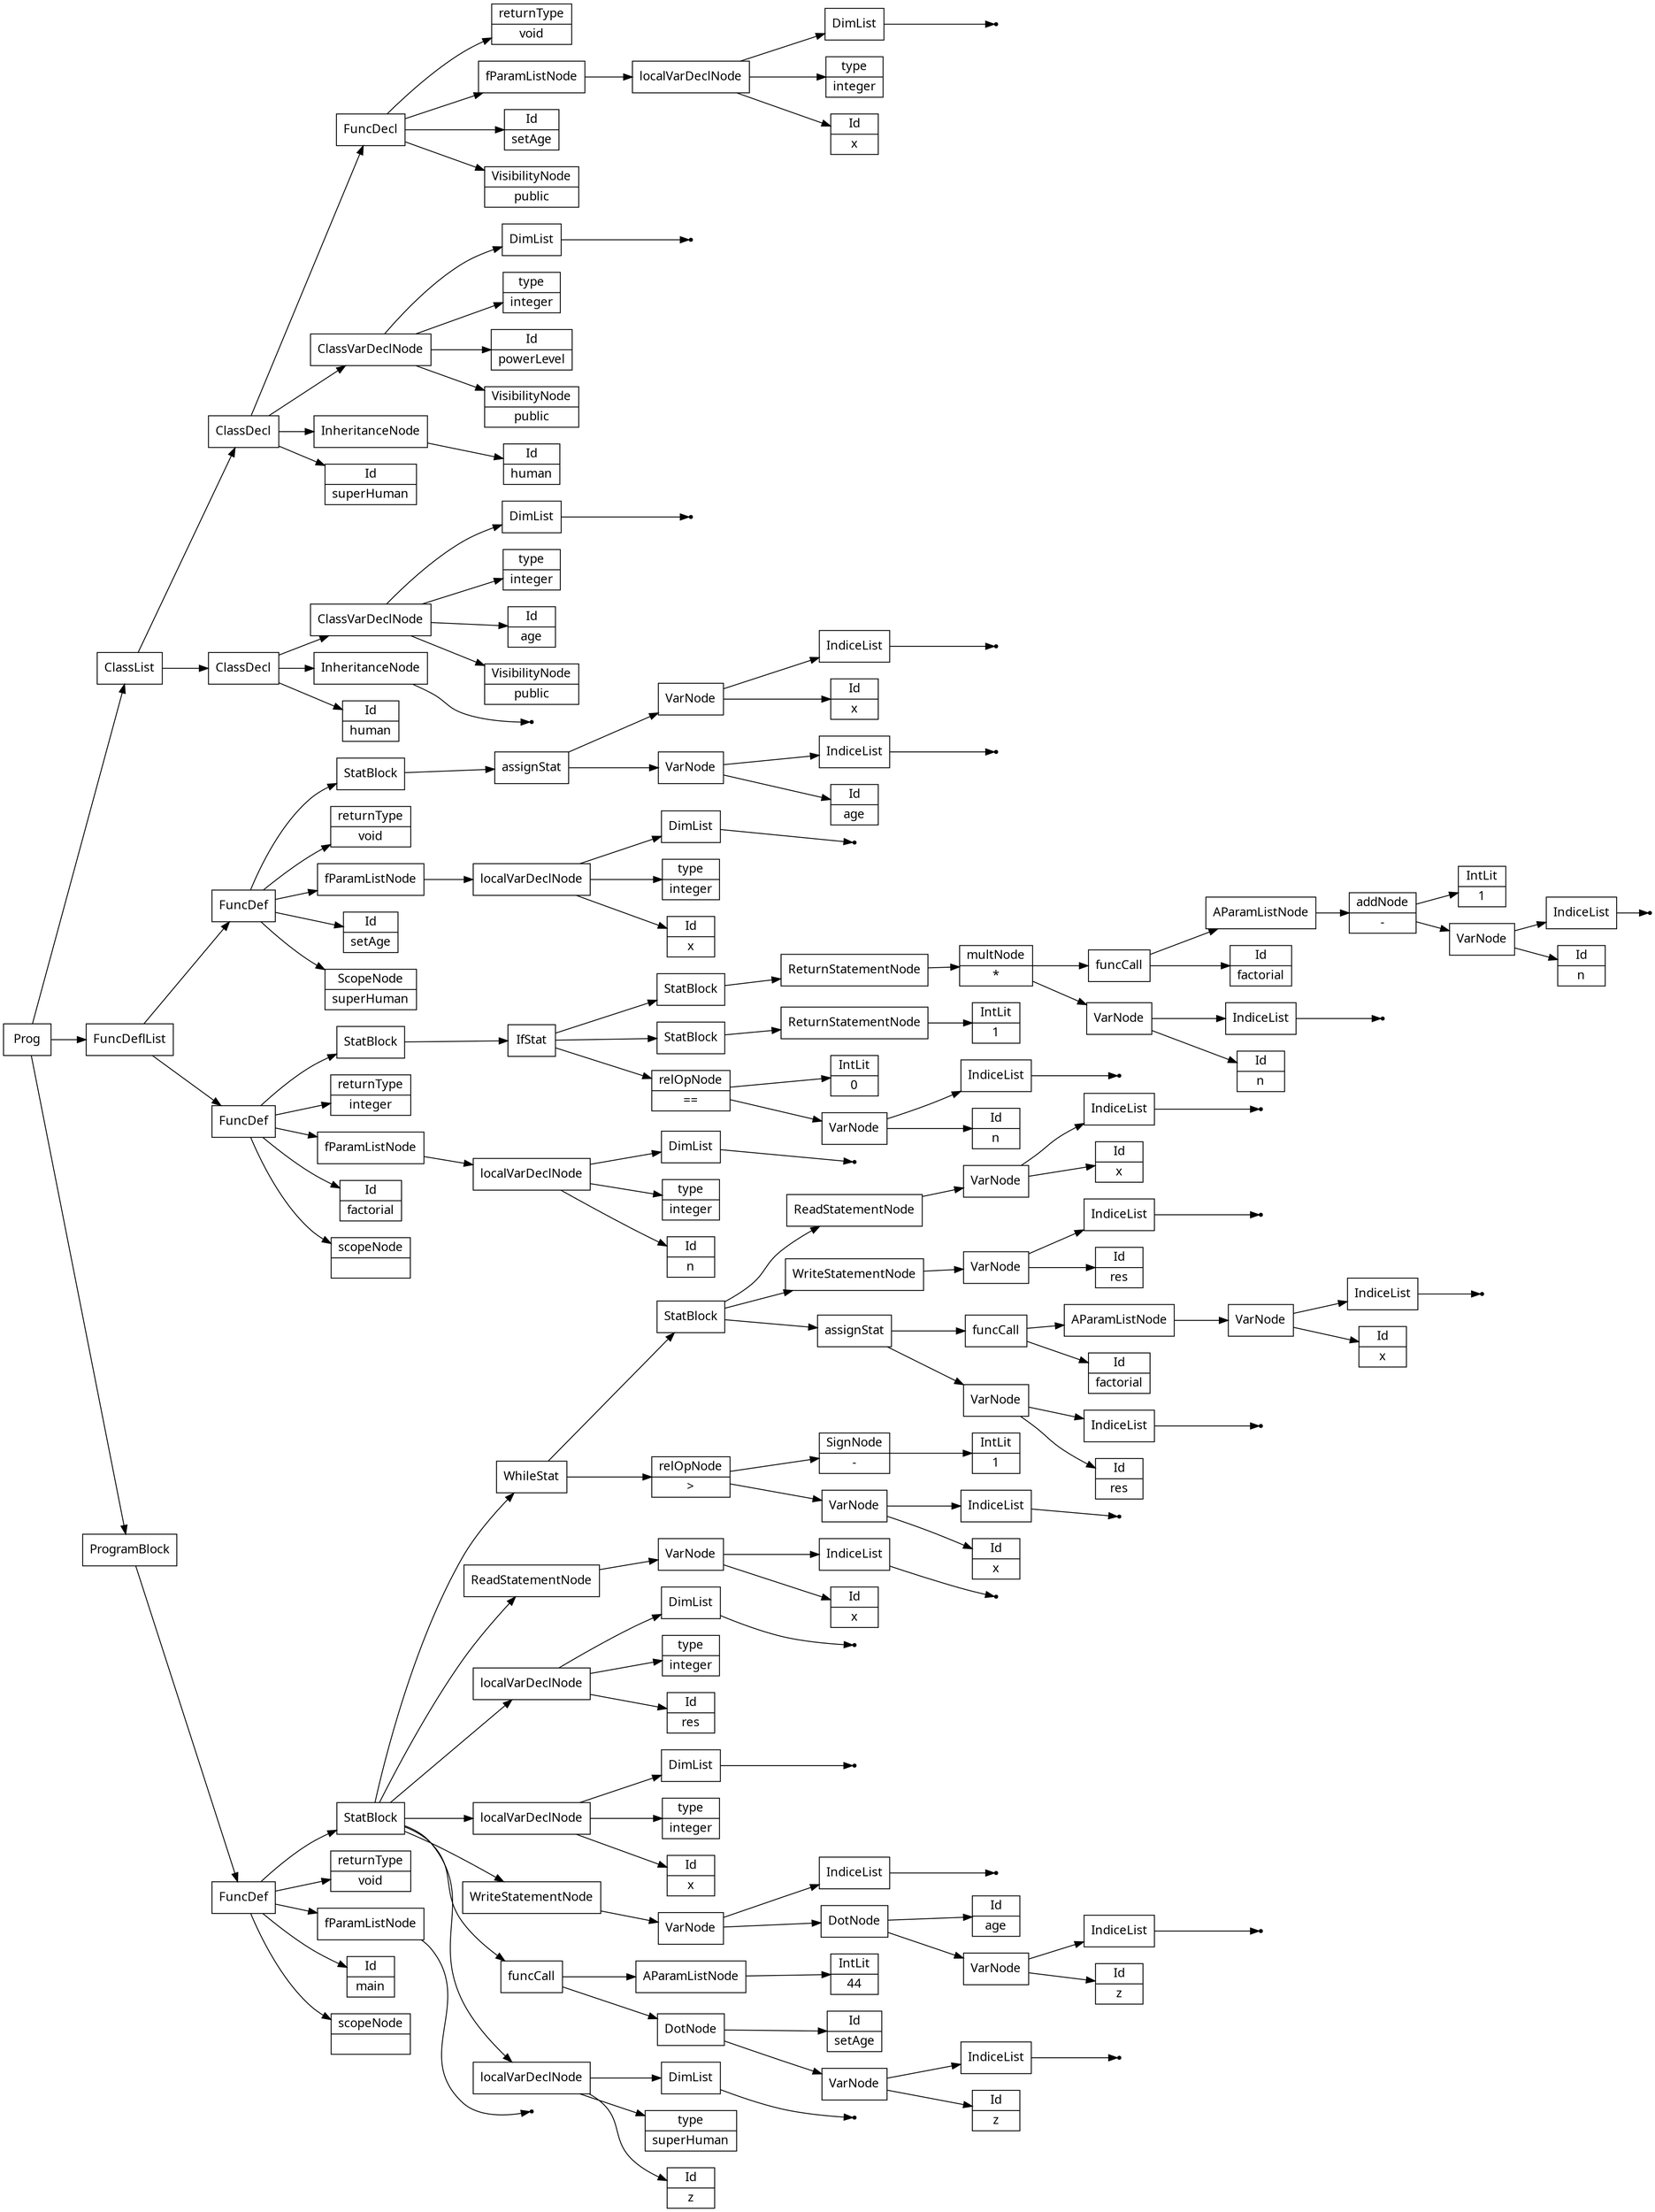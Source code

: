 digraph AST {
node [shape=record];
 node [fontname=Sans];charset="UTF-8" splines=true splines=spline rankdir =LR ordering="out"
1[label="scopeNode| "];
none3[shape="point"];
4[label="fParamListNode"];
4->none3;
5[label="returnType|void"];
7[label="Id|z"];
8[label="type|superHuman"];
none10[shape="point"];
11[label="DimList"];
11->none10;
12[label="localVarDeclNode"];
12->11;
12->8;
12->7;
13[label="Id|z"];
none15[shape="point"];
16[label="IndiceList"];
16->none15;
17[label="VarNode"];
17->16;
17->13;
18[label="Id|setAge"];
19[label="DotNode"];
19->18;
19->17;
21[label="IntLit|44"];
22[label="AParamListNode"];
22->21;
23[label="funcCall"];
23->22;
23->19;
24[label="Id|z"];
none26[shape="point"];
27[label="IndiceList"];
27->none26;
28[label="VarNode"];
28->27;
28->24;
29[label="Id|age"];
30[label="DotNode"];
30->29;
30->28;
none32[shape="point"];
33[label="IndiceList"];
33->none32;
34[label="VarNode"];
34->33;
34->30;
35[label="WriteStatementNode"];
35->34;
36[label="Id|x"];
37[label="type|integer"];
none39[shape="point"];
40[label="DimList"];
40->none39;
41[label="localVarDeclNode"];
41->40;
41->37;
41->36;
42[label="Id|res"];
43[label="type|integer"];
none45[shape="point"];
46[label="DimList"];
46->none45;
47[label="localVarDeclNode"];
47->46;
47->43;
47->42;
48[label="ReadStatementNode"];
49[label="Id|x"];
none51[shape="point"];
52[label="IndiceList"];
52->none51;
53[label="VarNode"];
53->52;
53->49;
48->53;
54[label="Id|x"];
none56[shape="point"];
57[label="IndiceList"];
57->none56;
58[label="VarNode"];
58->57;
58->54;
59[label="relOpNode|\>"];
60[label="SignNode|-"];
61[label="IntLit|1"];
60->61;
59->60;
59->58;
63[label="Id|res"];
none65[shape="point"];
66[label="IndiceList"];
66->none65;
67[label="VarNode"];
67->66;
67->63;
68[label="Id|factorial"];
70[label="Id|x"];
none72[shape="point"];
73[label="IndiceList"];
73->none72;
74[label="VarNode"];
74->73;
74->70;
75[label="AParamListNode"];
75->74;
76[label="funcCall"];
76->75;
76->68;
77[label="assignStat"];
77->76;
77->67;
78[label="Id|res"];
none80[shape="point"];
81[label="IndiceList"];
81->none80;
82[label="VarNode"];
82->81;
82->78;
83[label="WriteStatementNode"];
83->82;
84[label="ReadStatementNode"];
85[label="Id|x"];
none87[shape="point"];
88[label="IndiceList"];
88->none87;
89[label="VarNode"];
89->88;
89->85;
84->89;
90[label="StatBlock"];
90->84;
90->83;
90->77;
91[label="WhileStat"];
91->90;
91->59;
92[label="StatBlock"];
92->91;
92->48;
92->47;
92->41;
92->35;
92->23;
92->12;
93[label="FuncDef"];
0[label="Id|main"];
93->92;
93->5;
93->4;
93->0;
93->1;
95[label="scopeNode| "];
97[label="Id|n"];
98[label="type|integer"];
none100[shape="point"];
101[label="DimList"];
101->none100;
102[label="localVarDeclNode"];
102->101;
102->98;
102->97;
103[label="fParamListNode"];
103->102;
104[label="returnType|integer"];
106[label="Id|n"];
none108[shape="point"];
109[label="IndiceList"];
109->none108;
110[label="VarNode"];
110->109;
110->106;
111[label="relOpNode|\=="];
112[label="IntLit|0"];
111->112;
111->110;
114[label="IntLit|1"];
115[label="ReturnStatementNode"];
115->114;
116[label="StatBlock"];
116->115;
118[label="Id|n"];
none120[shape="point"];
121[label="IndiceList"];
121->none120;
122[label="VarNode"];
122->121;
122->118;
123[label="multNode|*"];
124[label="Id|factorial"];
126[label="Id|n"];
none128[shape="point"];
129[label="IndiceList"];
129->none128;
130[label="VarNode"];
130->129;
130->126;
131[label="addNode|-"];
132[label="IntLit|1"];
131->132;
131->130;
133[label="AParamListNode"];
133->131;
134[label="funcCall"];
134->133;
134->124;
123->134;
123->122;
135[label="ReturnStatementNode"];
135->123;
136[label="StatBlock"];
136->135;
137[label="IfStat"];
137->136;
137->116;
137->111;
138[label="StatBlock"];
138->137;
139[label="FuncDef"];
94[label="Id|factorial"];
139->138;
139->104;
139->103;
139->94;
139->95;
140[label="Id|human"];
none142[shape="point"];
143[label="InheritanceNode"];
143->none142;
144[label="VisibilityNode|public"];
145[label="Id|age"];
146[label="type|integer"];
none148[shape="point"];
149[label="DimList"];
149->none148;
150[label="ClassVarDeclNode"];
150->149;
150->146;
150->145;
150->144;
151[label="ClassDecl"];
151->150;
151->143;
151->140;
152[label="Id|superHuman"];
154[label="Id|human"];
155[label="InheritanceNode"];
155->154;
156[label="VisibilityNode|public"];
157[label="Id|powerLevel"];
158[label="type|integer"];
none160[shape="point"];
161[label="DimList"];
161->none160;
162[label="ClassVarDeclNode"];
162->161;
162->158;
162->157;
162->156;
163[label="VisibilityNode|public"];
164[label="Id|setAge"];
166[label="Id|x"];
167[label="type|integer"];
none169[shape="point"];
170[label="DimList"];
170->none169;
171[label="localVarDeclNode"];
171->170;
171->167;
171->166;
172[label="fParamListNode"];
172->171;
173[label="returnType|void"];
174[label="FuncDecl"];
174->173;
174->172;
174->164;
174->163;
175[label="ClassDecl"];
175->174;
175->162;
175->155;
175->152;
177[label="Id|setAge"];
179[label="Id|x"];
180[label="type|integer"];
none182[shape="point"];
183[label="DimList"];
183->none182;
184[label="localVarDeclNode"];
184->183;
184->180;
184->179;
185[label="fParamListNode"];
185->184;
186[label="returnType|void"];
188[label="Id|age"];
none190[shape="point"];
191[label="IndiceList"];
191->none190;
192[label="VarNode"];
192->191;
192->188;
193[label="Id|x"];
none195[shape="point"];
196[label="IndiceList"];
196->none195;
197[label="VarNode"];
197->196;
197->193;
198[label="assignStat"];
198->197;
198->192;
199[label="StatBlock"];
199->198;
200[label="FuncDef"];
176[label="ScopeNode|superHuman"];
200->199;
200->186;
200->185;
200->177;
200->176;
201[label="ClassList"];
202[label="FuncDeflList"];
203[label="Prog"];
204[label="ProgramBlock"];
202->200;
201->175;
201->151;
202->139;
204->93;
203->201;
203->202;
203->204;
}
